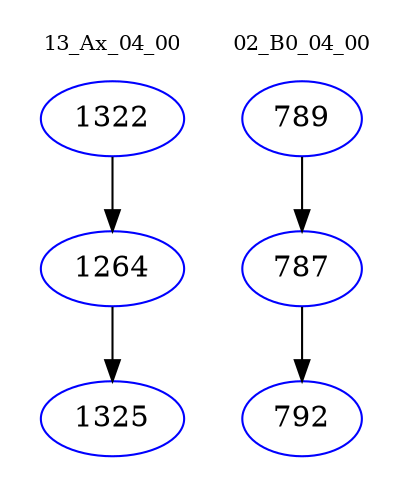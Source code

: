 digraph{
subgraph cluster_0 {
color = white
label = "13_Ax_04_00";
fontsize=10;
T0_1322 [label="1322", color="blue"]
T0_1322 -> T0_1264 [color="black"]
T0_1264 [label="1264", color="blue"]
T0_1264 -> T0_1325 [color="black"]
T0_1325 [label="1325", color="blue"]
}
subgraph cluster_1 {
color = white
label = "02_B0_04_00";
fontsize=10;
T1_789 [label="789", color="blue"]
T1_789 -> T1_787 [color="black"]
T1_787 [label="787", color="blue"]
T1_787 -> T1_792 [color="black"]
T1_792 [label="792", color="blue"]
}
}
